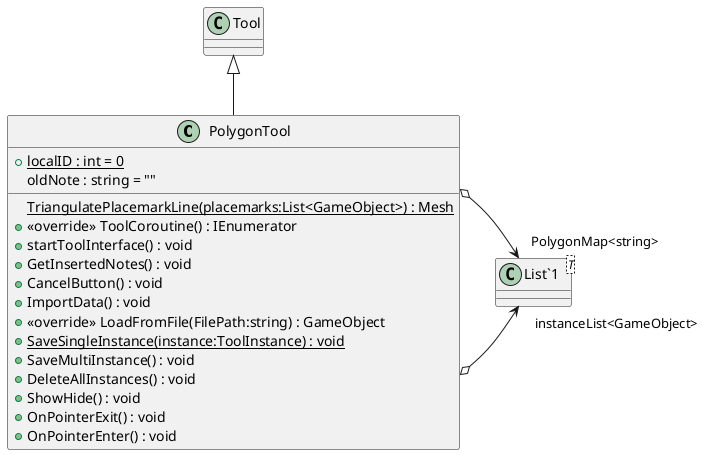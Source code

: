@startuml
class PolygonTool {
    + {static} localID : int = 0
    oldNote : string = ""
    {static} TriangulatePlacemarkLine(placemarks:List<GameObject>) : Mesh
    + <<override>> ToolCoroutine() : IEnumerator
    + startToolInterface() : void
    + GetInsertedNotes() : void
    + CancelButton() : void
    + ImportData() : void
    + <<override>> LoadFromFile(FilePath:string) : GameObject
    + {static} SaveSingleInstance(instance:ToolInstance) : void
    + SaveMultiInstance() : void
    + DeleteAllInstances() : void
    + ShowHide() : void
    + OnPointerExit() : void
    + OnPointerEnter() : void
}
class "List`1"<T> {
}
Tool <|-- PolygonTool
PolygonTool o-> "instanceList<GameObject>" "List`1"
PolygonTool o-> "PolygonMap<string>" "List`1"
@enduml
